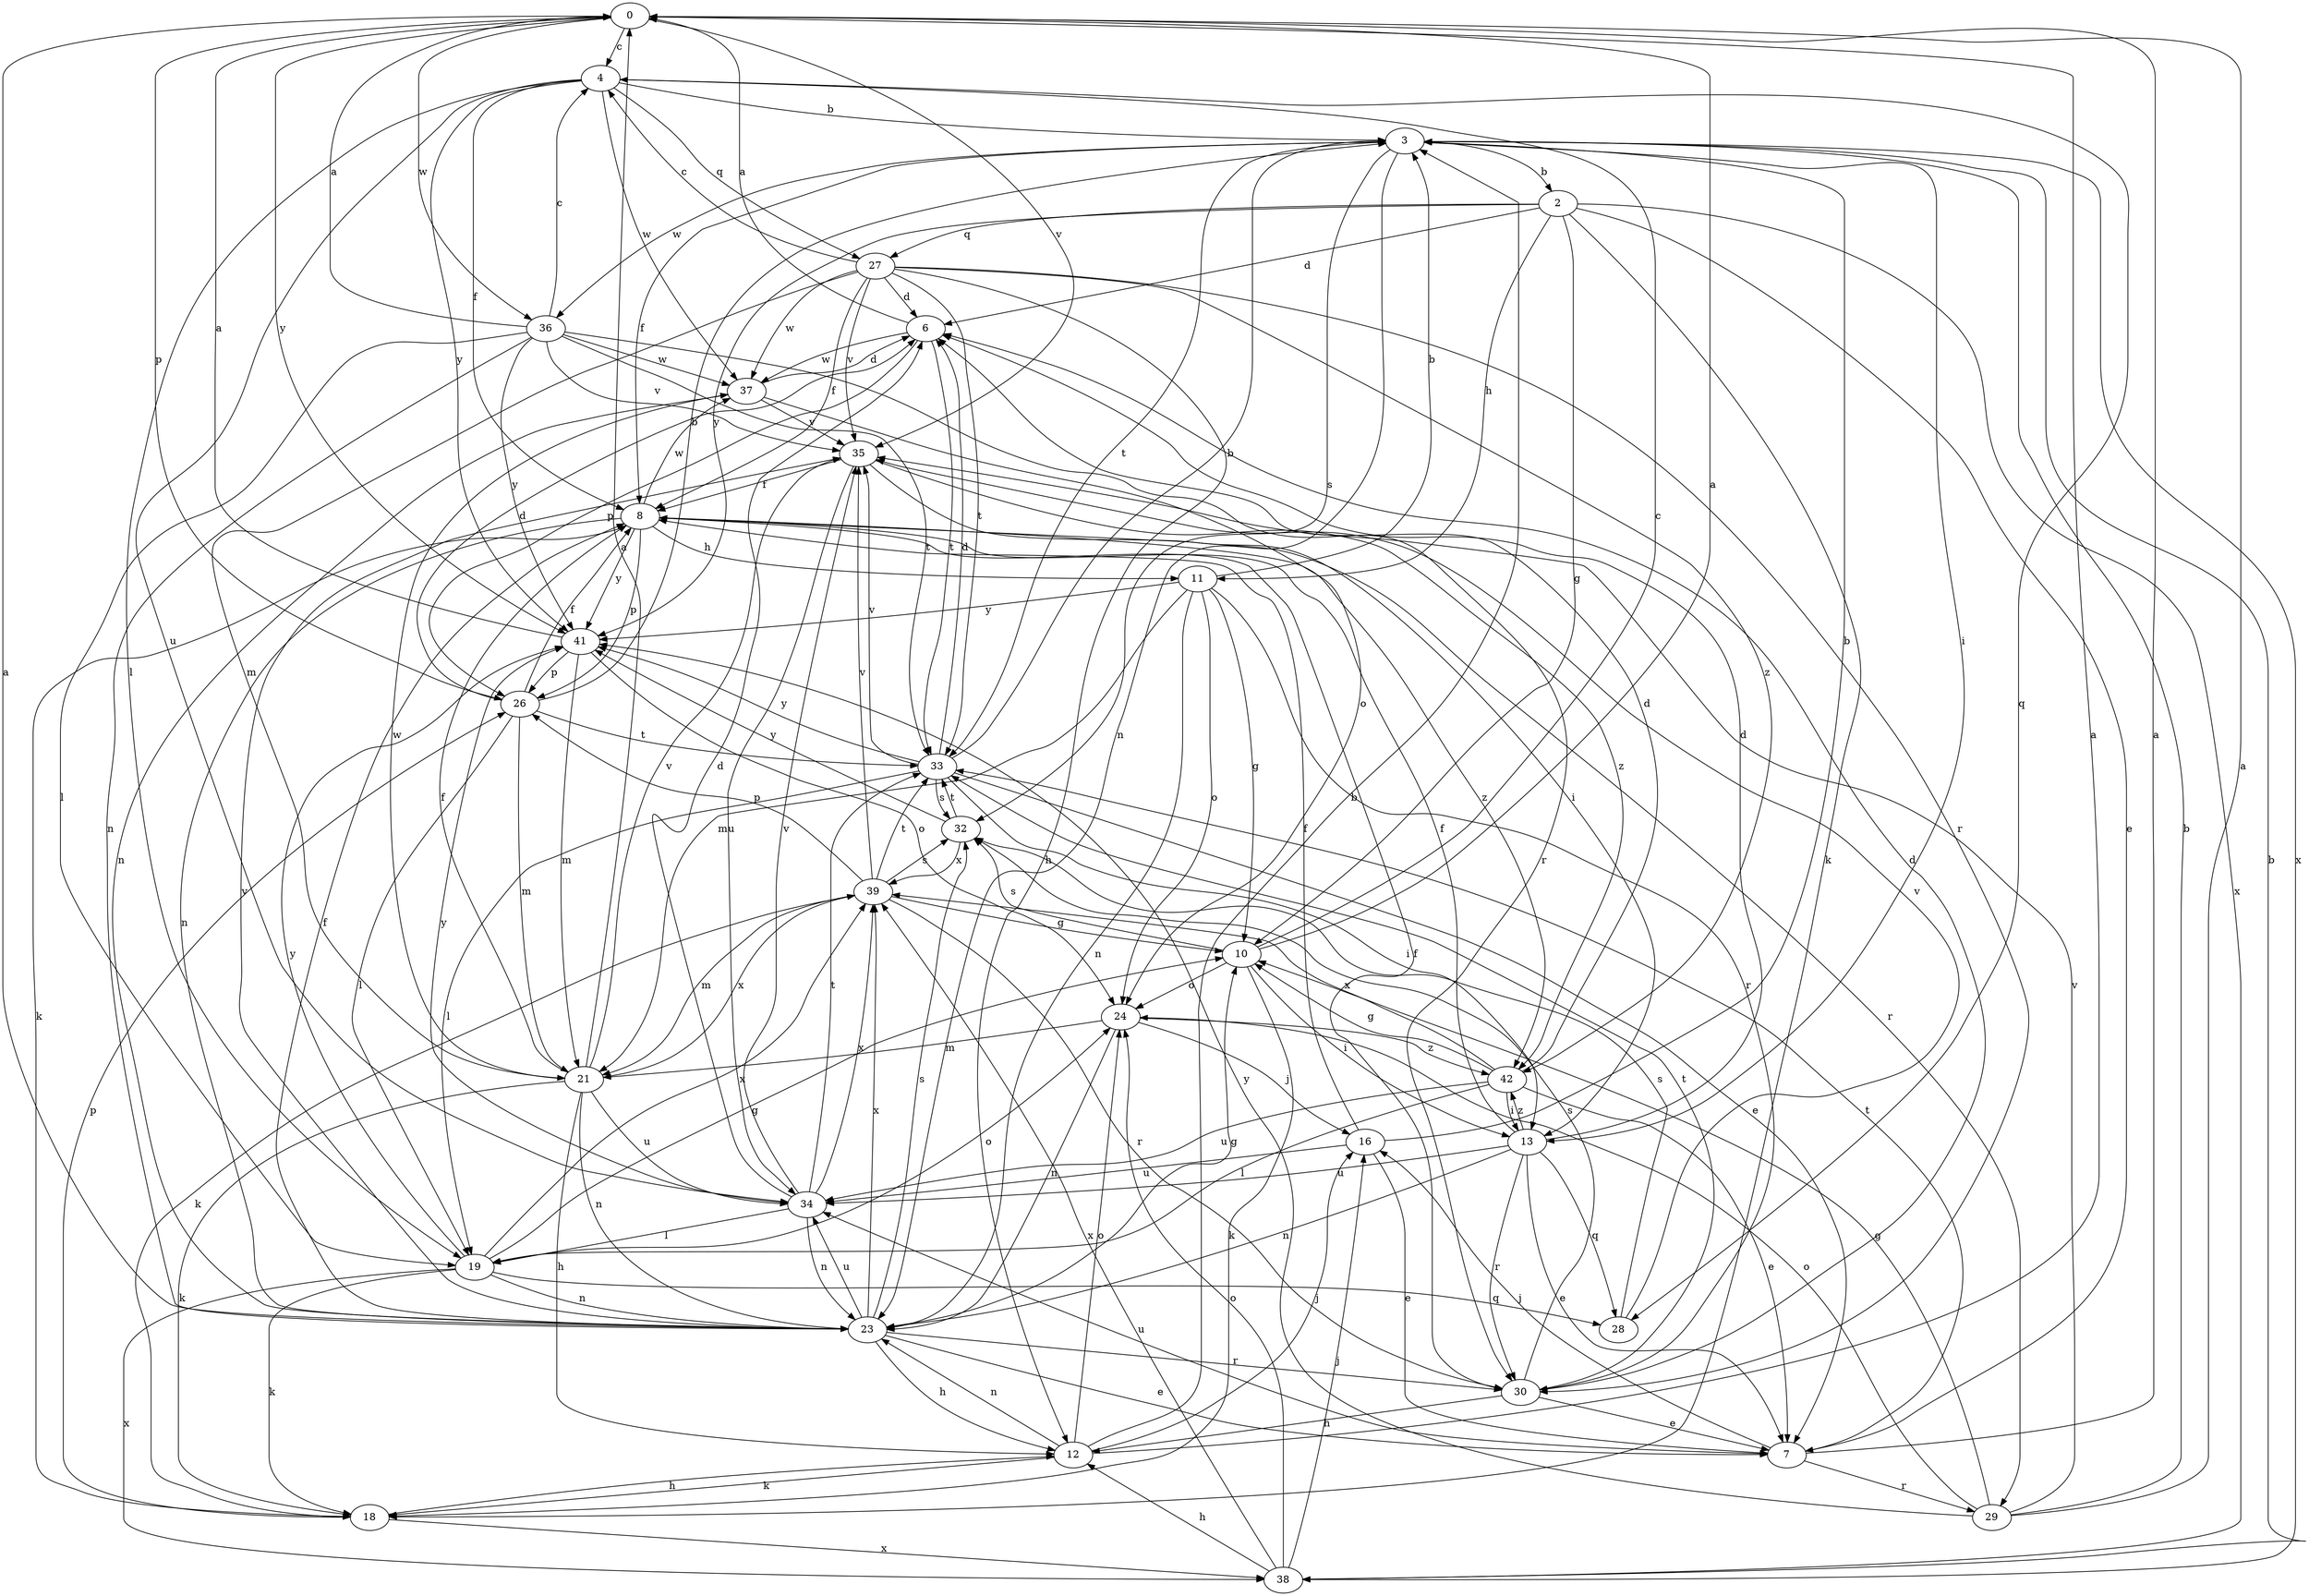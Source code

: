 strict digraph  {
0;
2;
3;
4;
6;
7;
8;
10;
11;
12;
13;
16;
18;
19;
21;
23;
24;
26;
27;
28;
29;
30;
32;
33;
34;
35;
36;
37;
38;
39;
41;
42;
0 -> 4  [label=c];
0 -> 26  [label=p];
0 -> 35  [label=v];
0 -> 36  [label=w];
0 -> 41  [label=y];
2 -> 6  [label=d];
2 -> 7  [label=e];
2 -> 10  [label=g];
2 -> 11  [label=h];
2 -> 18  [label=k];
2 -> 27  [label=q];
2 -> 38  [label=x];
2 -> 41  [label=y];
3 -> 2  [label=b];
3 -> 8  [label=f];
3 -> 13  [label=i];
3 -> 23  [label=n];
3 -> 32  [label=s];
3 -> 33  [label=t];
3 -> 36  [label=w];
3 -> 38  [label=x];
4 -> 3  [label=b];
4 -> 8  [label=f];
4 -> 19  [label=l];
4 -> 27  [label=q];
4 -> 28  [label=q];
4 -> 34  [label=u];
4 -> 37  [label=w];
4 -> 41  [label=y];
6 -> 0  [label=a];
6 -> 26  [label=p];
6 -> 33  [label=t];
6 -> 37  [label=w];
7 -> 0  [label=a];
7 -> 16  [label=j];
7 -> 29  [label=r];
7 -> 33  [label=t];
7 -> 34  [label=u];
8 -> 11  [label=h];
8 -> 18  [label=k];
8 -> 23  [label=n];
8 -> 26  [label=p];
8 -> 29  [label=r];
8 -> 37  [label=w];
8 -> 41  [label=y];
8 -> 42  [label=z];
10 -> 0  [label=a];
10 -> 4  [label=c];
10 -> 13  [label=i];
10 -> 18  [label=k];
10 -> 24  [label=o];
10 -> 32  [label=s];
11 -> 3  [label=b];
11 -> 10  [label=g];
11 -> 21  [label=m];
11 -> 23  [label=n];
11 -> 24  [label=o];
11 -> 30  [label=r];
11 -> 41  [label=y];
12 -> 0  [label=a];
12 -> 3  [label=b];
12 -> 16  [label=j];
12 -> 18  [label=k];
12 -> 23  [label=n];
12 -> 24  [label=o];
13 -> 6  [label=d];
13 -> 7  [label=e];
13 -> 8  [label=f];
13 -> 23  [label=n];
13 -> 28  [label=q];
13 -> 30  [label=r];
13 -> 34  [label=u];
13 -> 42  [label=z];
16 -> 3  [label=b];
16 -> 7  [label=e];
16 -> 8  [label=f];
16 -> 34  [label=u];
18 -> 12  [label=h];
18 -> 26  [label=p];
18 -> 38  [label=x];
19 -> 10  [label=g];
19 -> 18  [label=k];
19 -> 23  [label=n];
19 -> 24  [label=o];
19 -> 28  [label=q];
19 -> 38  [label=x];
19 -> 39  [label=x];
19 -> 41  [label=y];
21 -> 0  [label=a];
21 -> 8  [label=f];
21 -> 12  [label=h];
21 -> 18  [label=k];
21 -> 23  [label=n];
21 -> 34  [label=u];
21 -> 35  [label=v];
21 -> 37  [label=w];
21 -> 39  [label=x];
23 -> 0  [label=a];
23 -> 7  [label=e];
23 -> 8  [label=f];
23 -> 10  [label=g];
23 -> 12  [label=h];
23 -> 30  [label=r];
23 -> 32  [label=s];
23 -> 34  [label=u];
23 -> 35  [label=v];
23 -> 39  [label=x];
24 -> 16  [label=j];
24 -> 21  [label=m];
24 -> 23  [label=n];
24 -> 42  [label=z];
26 -> 3  [label=b];
26 -> 6  [label=d];
26 -> 8  [label=f];
26 -> 19  [label=l];
26 -> 21  [label=m];
26 -> 33  [label=t];
27 -> 4  [label=c];
27 -> 6  [label=d];
27 -> 8  [label=f];
27 -> 12  [label=h];
27 -> 21  [label=m];
27 -> 30  [label=r];
27 -> 33  [label=t];
27 -> 35  [label=v];
27 -> 37  [label=w];
27 -> 42  [label=z];
28 -> 32  [label=s];
28 -> 35  [label=v];
29 -> 0  [label=a];
29 -> 3  [label=b];
29 -> 10  [label=g];
29 -> 24  [label=o];
29 -> 35  [label=v];
29 -> 41  [label=y];
30 -> 6  [label=d];
30 -> 7  [label=e];
30 -> 8  [label=f];
30 -> 12  [label=h];
30 -> 32  [label=s];
30 -> 33  [label=t];
32 -> 33  [label=t];
32 -> 39  [label=x];
32 -> 41  [label=y];
33 -> 3  [label=b];
33 -> 6  [label=d];
33 -> 7  [label=e];
33 -> 13  [label=i];
33 -> 19  [label=l];
33 -> 32  [label=s];
33 -> 35  [label=v];
33 -> 41  [label=y];
34 -> 6  [label=d];
34 -> 19  [label=l];
34 -> 23  [label=n];
34 -> 33  [label=t];
34 -> 35  [label=v];
34 -> 39  [label=x];
34 -> 41  [label=y];
35 -> 8  [label=f];
35 -> 13  [label=i];
35 -> 34  [label=u];
35 -> 42  [label=z];
36 -> 0  [label=a];
36 -> 4  [label=c];
36 -> 19  [label=l];
36 -> 23  [label=n];
36 -> 30  [label=r];
36 -> 33  [label=t];
36 -> 35  [label=v];
36 -> 37  [label=w];
36 -> 41  [label=y];
37 -> 6  [label=d];
37 -> 23  [label=n];
37 -> 24  [label=o];
37 -> 35  [label=v];
38 -> 3  [label=b];
38 -> 12  [label=h];
38 -> 16  [label=j];
38 -> 24  [label=o];
38 -> 39  [label=x];
39 -> 10  [label=g];
39 -> 18  [label=k];
39 -> 21  [label=m];
39 -> 26  [label=p];
39 -> 30  [label=r];
39 -> 32  [label=s];
39 -> 33  [label=t];
39 -> 35  [label=v];
41 -> 0  [label=a];
41 -> 21  [label=m];
41 -> 24  [label=o];
41 -> 26  [label=p];
42 -> 6  [label=d];
42 -> 7  [label=e];
42 -> 10  [label=g];
42 -> 13  [label=i];
42 -> 19  [label=l];
42 -> 34  [label=u];
42 -> 39  [label=x];
}
